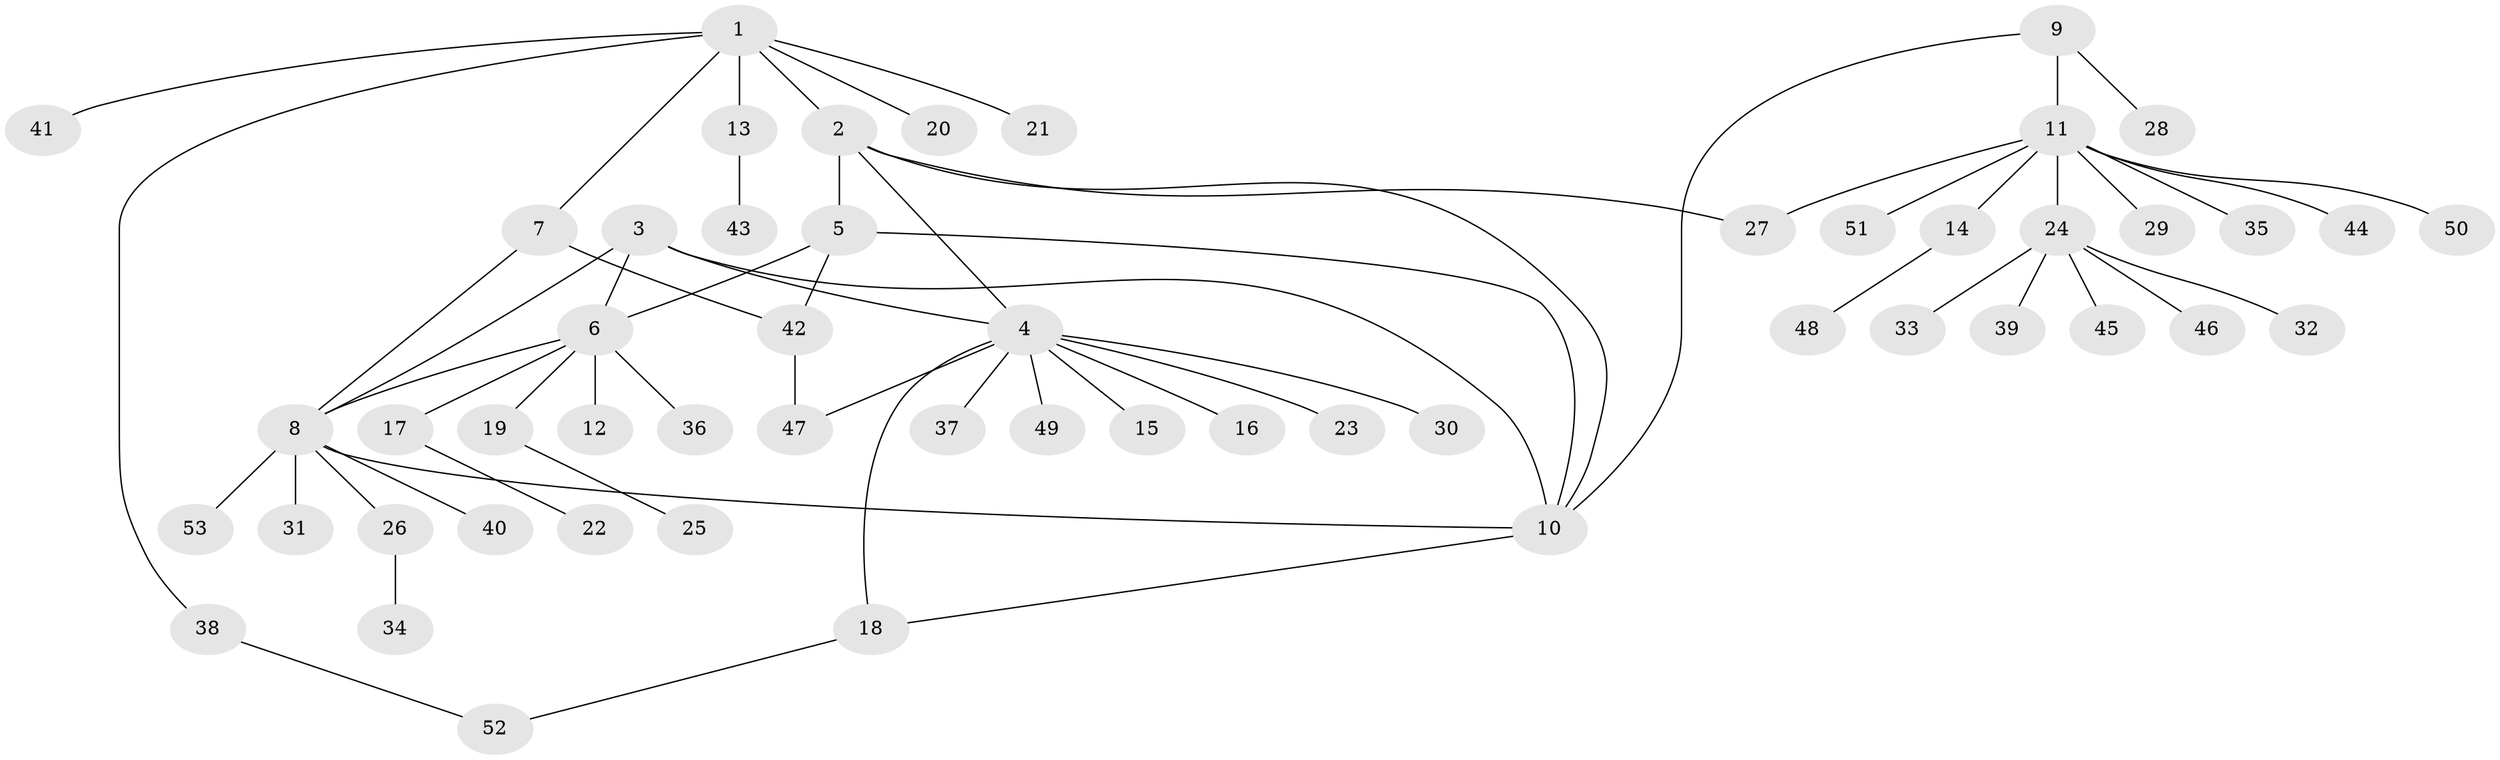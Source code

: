 // coarse degree distribution, {6: 0.075, 8: 0.05, 11: 0.025, 4: 0.05, 2: 0.125, 1: 0.65, 5: 0.025}
// Generated by graph-tools (version 1.1) at 2025/24/03/03/25 07:24:09]
// undirected, 53 vertices, 63 edges
graph export_dot {
graph [start="1"]
  node [color=gray90,style=filled];
  1;
  2;
  3;
  4;
  5;
  6;
  7;
  8;
  9;
  10;
  11;
  12;
  13;
  14;
  15;
  16;
  17;
  18;
  19;
  20;
  21;
  22;
  23;
  24;
  25;
  26;
  27;
  28;
  29;
  30;
  31;
  32;
  33;
  34;
  35;
  36;
  37;
  38;
  39;
  40;
  41;
  42;
  43;
  44;
  45;
  46;
  47;
  48;
  49;
  50;
  51;
  52;
  53;
  1 -- 2;
  1 -- 7;
  1 -- 13;
  1 -- 20;
  1 -- 21;
  1 -- 38;
  1 -- 41;
  2 -- 4;
  2 -- 5;
  2 -- 10;
  2 -- 27;
  3 -- 4;
  3 -- 6;
  3 -- 8;
  3 -- 10;
  4 -- 15;
  4 -- 16;
  4 -- 18;
  4 -- 23;
  4 -- 30;
  4 -- 37;
  4 -- 47;
  4 -- 49;
  5 -- 6;
  5 -- 10;
  5 -- 42;
  6 -- 8;
  6 -- 12;
  6 -- 17;
  6 -- 19;
  6 -- 36;
  7 -- 8;
  7 -- 42;
  8 -- 10;
  8 -- 26;
  8 -- 31;
  8 -- 40;
  8 -- 53;
  9 -- 10;
  9 -- 11;
  9 -- 28;
  10 -- 18;
  11 -- 14;
  11 -- 24;
  11 -- 27;
  11 -- 29;
  11 -- 35;
  11 -- 44;
  11 -- 50;
  11 -- 51;
  13 -- 43;
  14 -- 48;
  17 -- 22;
  18 -- 52;
  19 -- 25;
  24 -- 32;
  24 -- 33;
  24 -- 39;
  24 -- 45;
  24 -- 46;
  26 -- 34;
  38 -- 52;
  42 -- 47;
}
